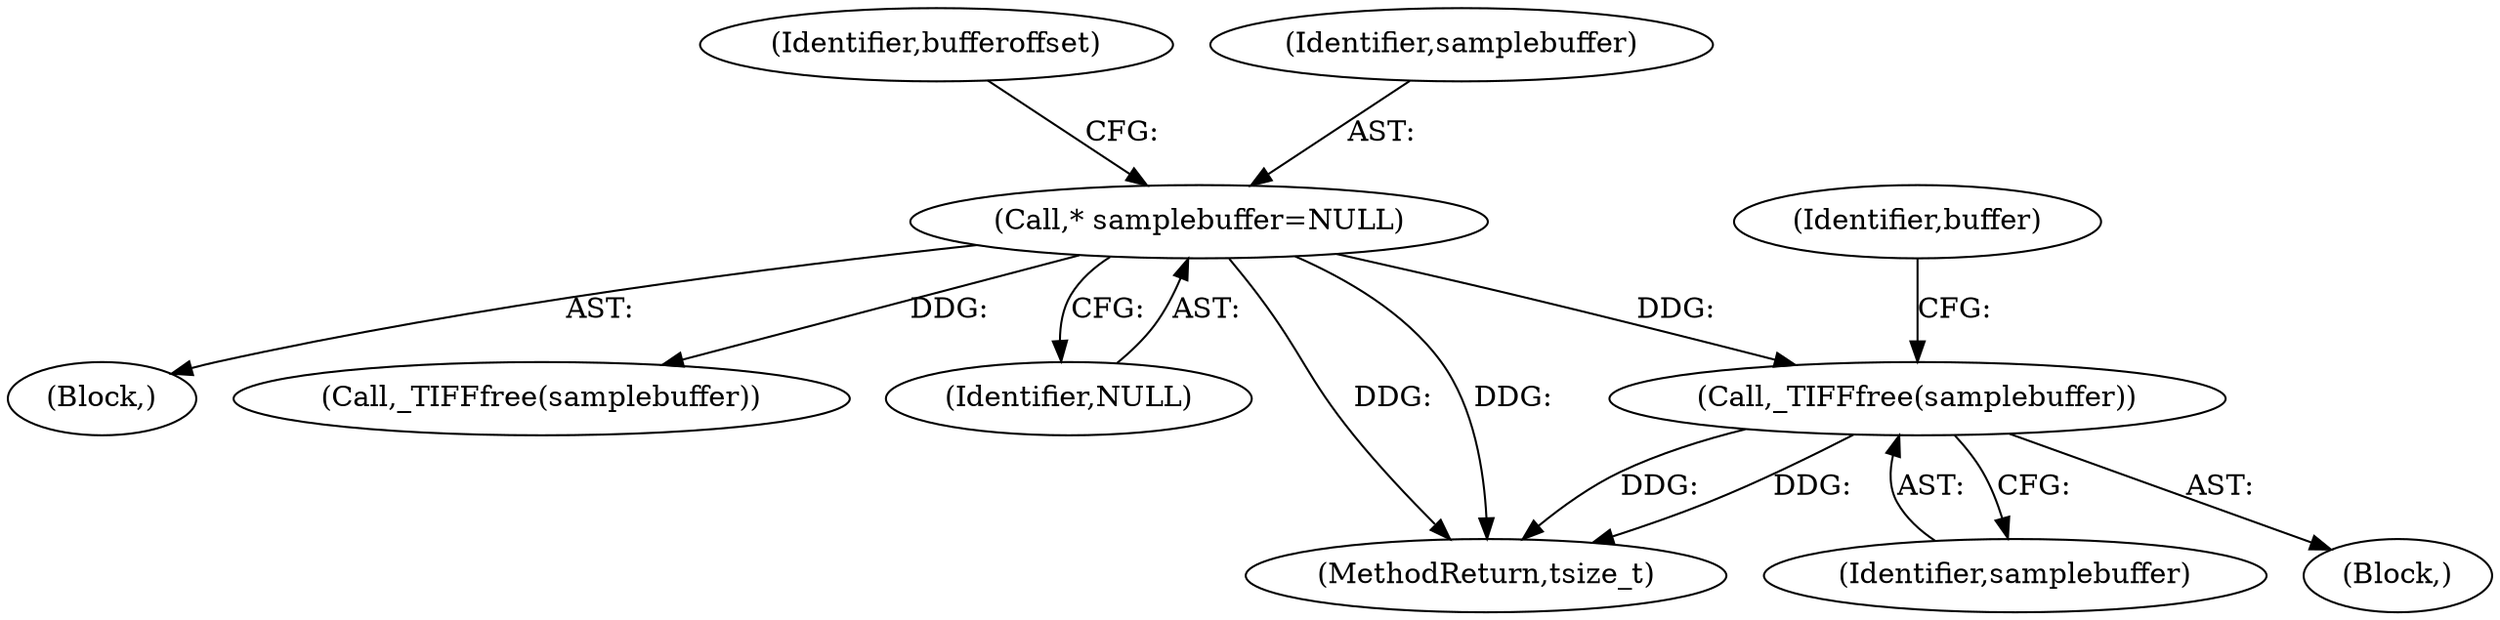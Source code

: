digraph "0_libtiff_83a4b92815ea04969d494416eaae3d4c6b338e4a#diff-c8b4b355f9b5c06d585b23138e1c185f_4@API" {
"1000966" [label="(Call,_TIFFfree(samplebuffer))"];
"1000117" [label="(Call,* samplebuffer=NULL)"];
"1000960" [label="(Block,)"];
"1000107" [label="(Block,)"];
"1001375" [label="(Call,_TIFFfree(samplebuffer))"];
"1000967" [label="(Identifier,samplebuffer)"];
"1000122" [label="(Identifier,bufferoffset)"];
"1000119" [label="(Identifier,NULL)"];
"1000117" [label="(Call,* samplebuffer=NULL)"];
"1001945" [label="(MethodReturn,tsize_t)"];
"1000966" [label="(Call,_TIFFfree(samplebuffer))"];
"1000969" [label="(Identifier,buffer)"];
"1000118" [label="(Identifier,samplebuffer)"];
"1000966" -> "1000960"  [label="AST: "];
"1000966" -> "1000967"  [label="CFG: "];
"1000967" -> "1000966"  [label="AST: "];
"1000969" -> "1000966"  [label="CFG: "];
"1000966" -> "1001945"  [label="DDG: "];
"1000966" -> "1001945"  [label="DDG: "];
"1000117" -> "1000966"  [label="DDG: "];
"1000117" -> "1000107"  [label="AST: "];
"1000117" -> "1000119"  [label="CFG: "];
"1000118" -> "1000117"  [label="AST: "];
"1000119" -> "1000117"  [label="AST: "];
"1000122" -> "1000117"  [label="CFG: "];
"1000117" -> "1001945"  [label="DDG: "];
"1000117" -> "1001945"  [label="DDG: "];
"1000117" -> "1001375"  [label="DDG: "];
}

